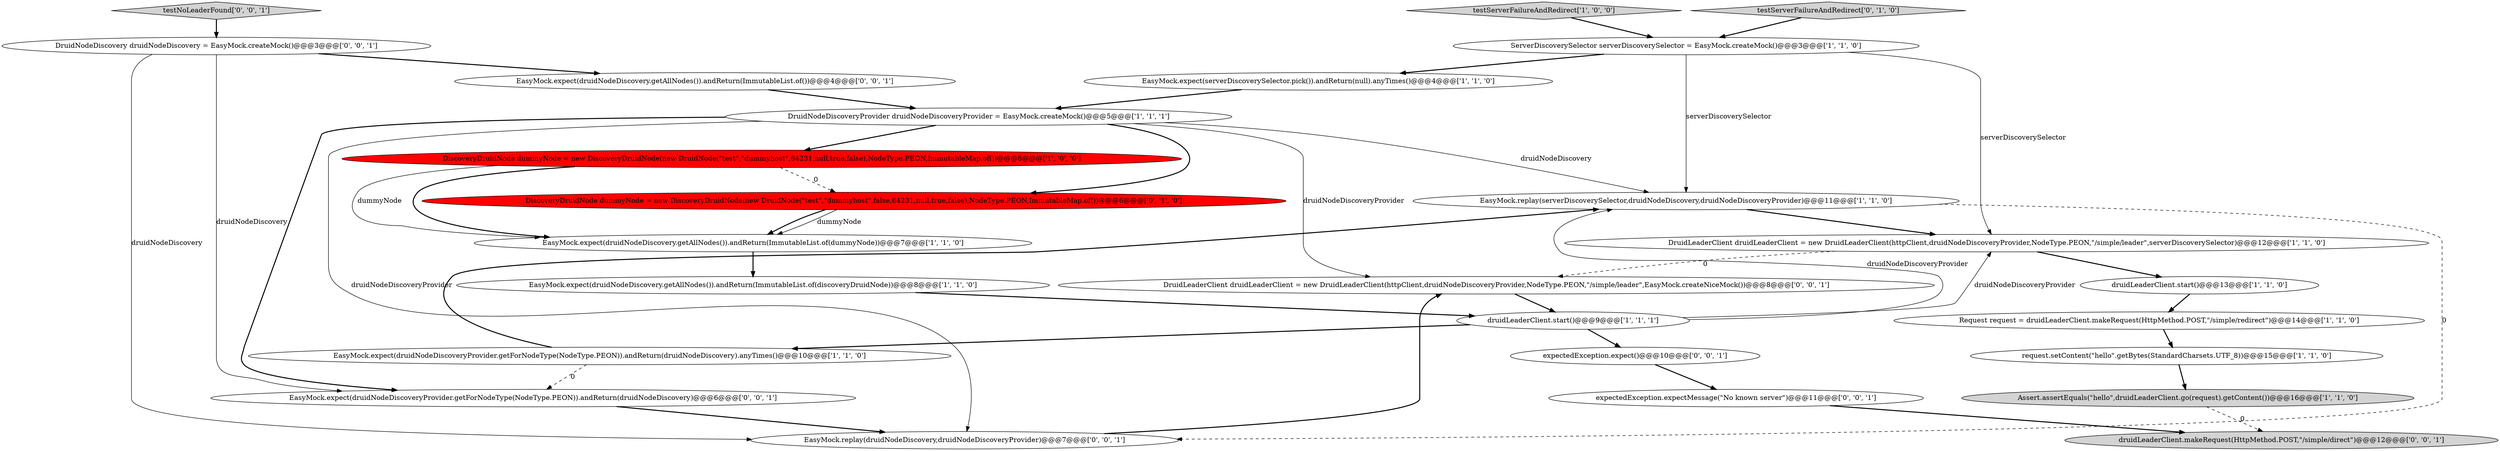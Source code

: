 digraph {
7 [style = filled, label = "ServerDiscoverySelector serverDiscoverySelector = EasyMock.createMock()@@@3@@@['1', '1', '0']", fillcolor = white, shape = ellipse image = "AAA0AAABBB1BBB"];
21 [style = filled, label = "expectedException.expectMessage(\"No known server\")@@@11@@@['0', '0', '1']", fillcolor = white, shape = ellipse image = "AAA0AAABBB3BBB"];
12 [style = filled, label = "EasyMock.expect(druidNodeDiscoveryProvider.getForNodeType(NodeType.PEON)).andReturn(druidNodeDiscovery).anyTimes()@@@10@@@['1', '1', '0']", fillcolor = white, shape = ellipse image = "AAA0AAABBB1BBB"];
11 [style = filled, label = "testServerFailureAndRedirect['1', '0', '0']", fillcolor = lightgray, shape = diamond image = "AAA0AAABBB1BBB"];
15 [style = filled, label = "DiscoveryDruidNode dummyNode = new DiscoveryDruidNode(new DruidNode(\"test\",\"dummyhost\",false,64231,null,true,false),NodeType.PEON,ImmutableMap.of())@@@6@@@['0', '1', '0']", fillcolor = red, shape = ellipse image = "AAA1AAABBB2BBB"];
2 [style = filled, label = "EasyMock.replay(serverDiscoverySelector,druidNodeDiscovery,druidNodeDiscoveryProvider)@@@11@@@['1', '1', '0']", fillcolor = white, shape = ellipse image = "AAA0AAABBB1BBB"];
23 [style = filled, label = "expectedException.expect()@@@10@@@['0', '0', '1']", fillcolor = white, shape = ellipse image = "AAA0AAABBB3BBB"];
9 [style = filled, label = "request.setContent(\"hello\".getBytes(StandardCharsets.UTF_8))@@@15@@@['1', '1', '0']", fillcolor = white, shape = ellipse image = "AAA0AAABBB1BBB"];
10 [style = filled, label = "Assert.assertEquals(\"hello\",druidLeaderClient.go(request).getContent())@@@16@@@['1', '1', '0']", fillcolor = lightgray, shape = ellipse image = "AAA0AAABBB1BBB"];
14 [style = filled, label = "druidLeaderClient.start()@@@9@@@['1', '1', '1']", fillcolor = white, shape = ellipse image = "AAA0AAABBB1BBB"];
0 [style = filled, label = "DruidLeaderClient druidLeaderClient = new DruidLeaderClient(httpClient,druidNodeDiscoveryProvider,NodeType.PEON,\"/simple/leader\",serverDiscoverySelector)@@@12@@@['1', '1', '0']", fillcolor = white, shape = ellipse image = "AAA0AAABBB1BBB"];
3 [style = filled, label = "DruidNodeDiscoveryProvider druidNodeDiscoveryProvider = EasyMock.createMock()@@@5@@@['1', '1', '1']", fillcolor = white, shape = ellipse image = "AAA0AAABBB1BBB"];
4 [style = filled, label = "Request request = druidLeaderClient.makeRequest(HttpMethod.POST,\"/simple/redirect\")@@@14@@@['1', '1', '0']", fillcolor = white, shape = ellipse image = "AAA0AAABBB1BBB"];
20 [style = filled, label = "DruidLeaderClient druidLeaderClient = new DruidLeaderClient(httpClient,druidNodeDiscoveryProvider,NodeType.PEON,\"/simple/leader\",EasyMock.createNiceMock())@@@8@@@['0', '0', '1']", fillcolor = white, shape = ellipse image = "AAA0AAABBB3BBB"];
6 [style = filled, label = "EasyMock.expect(serverDiscoverySelector.pick()).andReturn(null).anyTimes()@@@4@@@['1', '1', '0']", fillcolor = white, shape = ellipse image = "AAA0AAABBB1BBB"];
13 [style = filled, label = "EasyMock.expect(druidNodeDiscovery.getAllNodes()).andReturn(ImmutableList.of(dummyNode))@@@7@@@['1', '1', '0']", fillcolor = white, shape = ellipse image = "AAA0AAABBB1BBB"];
1 [style = filled, label = "EasyMock.expect(druidNodeDiscovery.getAllNodes()).andReturn(ImmutableList.of(discoveryDruidNode))@@@8@@@['1', '1', '0']", fillcolor = white, shape = ellipse image = "AAA0AAABBB1BBB"];
25 [style = filled, label = "druidLeaderClient.makeRequest(HttpMethod.POST,\"/simple/direct\")@@@12@@@['0', '0', '1']", fillcolor = lightgray, shape = ellipse image = "AAA0AAABBB3BBB"];
8 [style = filled, label = "DiscoveryDruidNode dummyNode = new DiscoveryDruidNode(new DruidNode(\"test\",\"dummyhost\",64231,null,true,false),NodeType.PEON,ImmutableMap.of())@@@6@@@['1', '0', '0']", fillcolor = red, shape = ellipse image = "AAA1AAABBB1BBB"];
22 [style = filled, label = "testNoLeaderFound['0', '0', '1']", fillcolor = lightgray, shape = diamond image = "AAA0AAABBB3BBB"];
19 [style = filled, label = "EasyMock.replay(druidNodeDiscovery,druidNodeDiscoveryProvider)@@@7@@@['0', '0', '1']", fillcolor = white, shape = ellipse image = "AAA0AAABBB3BBB"];
16 [style = filled, label = "testServerFailureAndRedirect['0', '1', '0']", fillcolor = lightgray, shape = diamond image = "AAA0AAABBB2BBB"];
18 [style = filled, label = "DruidNodeDiscovery druidNodeDiscovery = EasyMock.createMock()@@@3@@@['0', '0', '1']", fillcolor = white, shape = ellipse image = "AAA0AAABBB3BBB"];
5 [style = filled, label = "druidLeaderClient.start()@@@13@@@['1', '1', '0']", fillcolor = white, shape = ellipse image = "AAA0AAABBB1BBB"];
17 [style = filled, label = "EasyMock.expect(druidNodeDiscoveryProvider.getForNodeType(NodeType.PEON)).andReturn(druidNodeDiscovery)@@@6@@@['0', '0', '1']", fillcolor = white, shape = ellipse image = "AAA0AAABBB3BBB"];
24 [style = filled, label = "EasyMock.expect(druidNodeDiscovery.getAllNodes()).andReturn(ImmutableList.of())@@@4@@@['0', '0', '1']", fillcolor = white, shape = ellipse image = "AAA0AAABBB3BBB"];
4->9 [style = bold, label=""];
6->3 [style = bold, label=""];
8->13 [style = solid, label="dummyNode"];
15->13 [style = bold, label=""];
18->24 [style = bold, label=""];
2->19 [style = dashed, label="0"];
18->19 [style = solid, label="druidNodeDiscovery"];
19->20 [style = bold, label=""];
8->15 [style = dashed, label="0"];
16->7 [style = bold, label=""];
3->20 [style = solid, label="druidNodeDiscoveryProvider"];
12->17 [style = dashed, label="0"];
20->14 [style = bold, label=""];
3->15 [style = bold, label=""];
7->2 [style = solid, label="serverDiscoverySelector"];
3->2 [style = solid, label="druidNodeDiscovery"];
9->10 [style = bold, label=""];
21->25 [style = bold, label=""];
0->20 [style = dashed, label="0"];
7->0 [style = solid, label="serverDiscoverySelector"];
3->19 [style = solid, label="druidNodeDiscoveryProvider"];
14->2 [style = solid, label="druidNodeDiscoveryProvider"];
17->19 [style = bold, label=""];
18->17 [style = solid, label="druidNodeDiscovery"];
13->1 [style = bold, label=""];
12->2 [style = bold, label=""];
2->0 [style = bold, label=""];
22->18 [style = bold, label=""];
14->0 [style = solid, label="druidNodeDiscoveryProvider"];
14->23 [style = bold, label=""];
23->21 [style = bold, label=""];
3->8 [style = bold, label=""];
14->12 [style = bold, label=""];
5->4 [style = bold, label=""];
7->6 [style = bold, label=""];
3->17 [style = bold, label=""];
1->14 [style = bold, label=""];
15->13 [style = solid, label="dummyNode"];
24->3 [style = bold, label=""];
10->25 [style = dashed, label="0"];
11->7 [style = bold, label=""];
8->13 [style = bold, label=""];
0->5 [style = bold, label=""];
}

